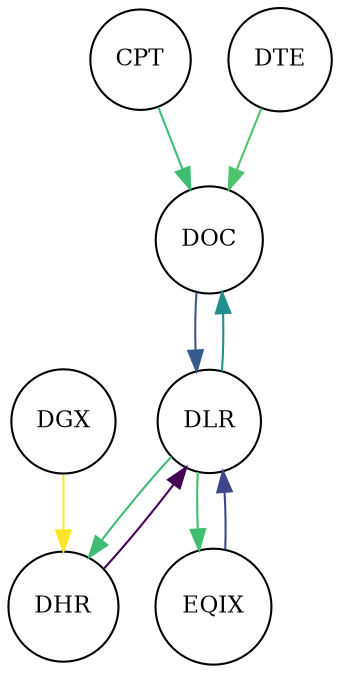 digraph "graph" {
	node [fontsize="11pt" shape=circle]
	CPT
	DGX
	DHR
	DLR
	DOC
	DTE
	EQIX
	CPT -> DOC [color="#3dbc74"]
	DGX -> DHR [color="#fde725"]
	DHR -> DLR [color="#440154"]
	DLR -> DHR [color="#3fbc73"]
	DLR -> DOC [color="#218f8d"]
	DLR -> EQIX [color="#42be71"]
	DOC -> DLR [color="#38598c"]
	DTE -> DOC [color="#4ec36b"]
	EQIX -> DLR [color="#3f4788"]
}
